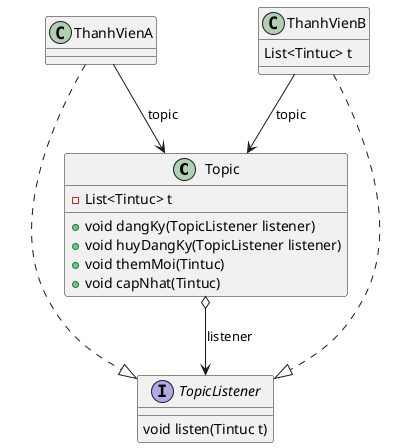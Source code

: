 @startuml
class Topic
{
    - List<Tintuc> t
    + void dangKy(TopicListener listener)
    + void huyDangKy(TopicListener listener)
    + void themMoi(Tintuc)
    + void capNhat(Tintuc)
}
class ThanhVienA
class ThanhVienB
{
    List<Tintuc> t
}
interface TopicListener
{
    void listen(Tintuc t)
}
Topic o--> TopicListener : listener
ThanhVienA ..|> TopicListener
ThanhVienB ..|> TopicListener
ThanhVienA --> Topic : topic
ThanhVienB --> Topic : topic

@enduml